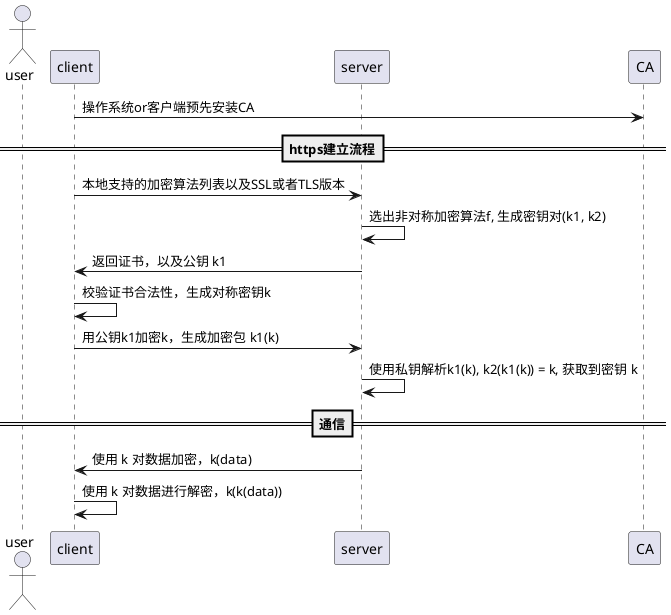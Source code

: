 @startuml

actor user
participant client
participant server
participant CA

client -> CA : 操作系统or客户端预先安装CA
==https建立流程==
client -> server: 本地支持的加密算法列表以及SSL或者TLS版本
server -> server: 选出非对称加密算法f, 生成密钥对(k1, k2)
server -> client: 返回证书，以及公钥 k1
client -> client: 校验证书合法性，生成对称密钥k
client -> server: 用公钥k1加密k，生成加密包 k1(k)
server -> server: 使用私钥解析k1(k), k2(k1(k)) = k, 获取到密钥 k
==通信==
server -> client: 使用 k 对数据加密，k(data)
client -> client: 使用 k 对数据进行解密，k(k(data))
@enduml